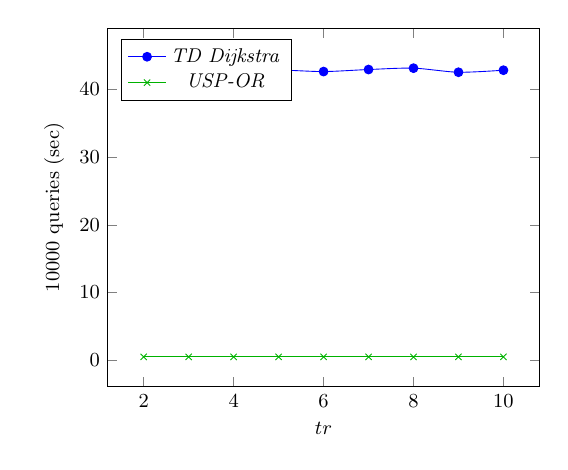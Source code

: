 \tikzstyle{textstyle}=[font=\fontsize{9}{9}\selectfont]
\begin{tikzpicture}[textstyle, scale=0.8]
    \begin{axis}[
        xlabel={$tr$},
        ylabel={$10000$ queries (sec)},
		legend pos=north west
        ]
        
    \addplot[smooth,mark=*,color=blue] plot coordinates {
		(2,43.5)
		(3,44.6)
		(4,42.4)
		(5,42.8)
		(6,42.6)
		(7,42.9)
		(8,43.1)
		(9,42.5)
		(10,42.8)
    };
    \addlegendentry{\textit{TD Dijkstra}}
    
    \addplot[smooth,mark=x,color=green!70!black] plot coordinates {
		(2,0.5)
		(3,0.5)
		(4,0.5)
		(5,0.5)
		(6,0.5)
		(7,0.5)
		(8,0.5)
		(9,0.5)
		(10,0.5)
    };
    \addlegendentry{\textit{USP-OR}}
    
    \end{axis}
\end{tikzpicture}

